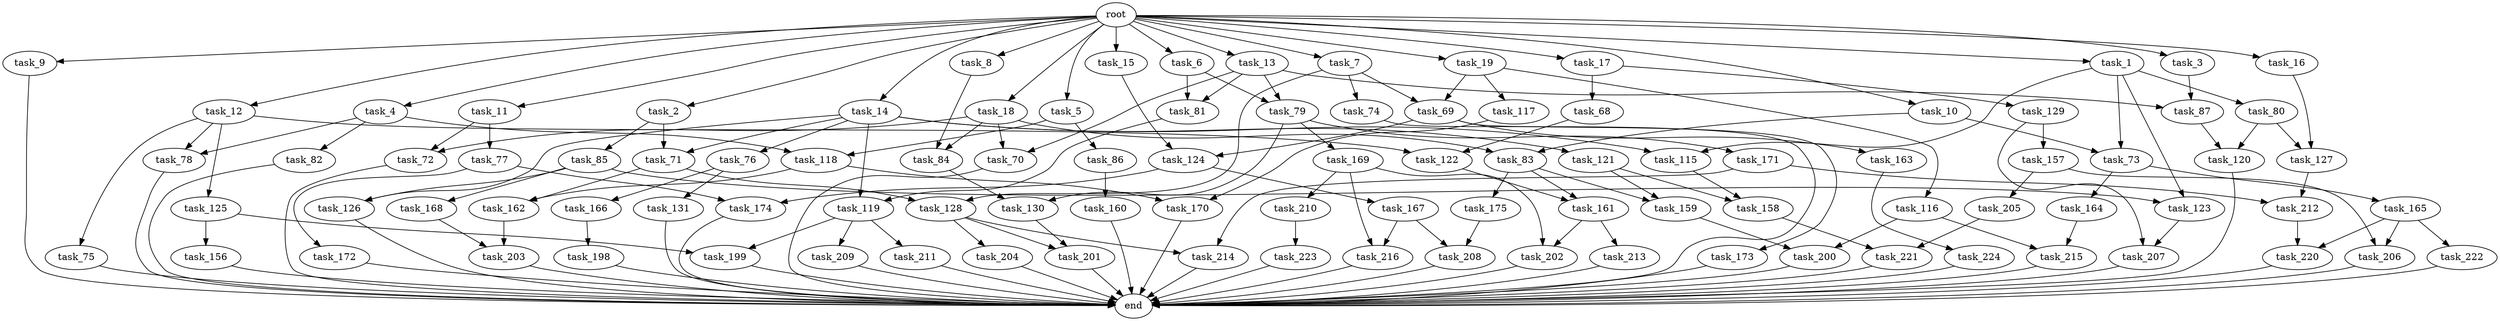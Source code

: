 digraph G {
  root [size="0.000000"];
  task_1 [size="102.400000"];
  task_2 [size="102.400000"];
  task_3 [size="102.400000"];
  task_4 [size="102.400000"];
  task_5 [size="102.400000"];
  task_6 [size="102.400000"];
  task_7 [size="102.400000"];
  task_8 [size="102.400000"];
  task_9 [size="102.400000"];
  task_10 [size="102.400000"];
  task_11 [size="102.400000"];
  task_12 [size="102.400000"];
  task_13 [size="102.400000"];
  task_14 [size="102.400000"];
  task_15 [size="102.400000"];
  task_16 [size="102.400000"];
  task_17 [size="102.400000"];
  task_18 [size="102.400000"];
  task_19 [size="102.400000"];
  task_68 [size="85899345920.000000"];
  task_69 [size="55834574848.000000"];
  task_70 [size="34359738368.000000"];
  task_71 [size="73014444032.000000"];
  task_72 [size="61847529062.400002"];
  task_73 [size="91053306675.200012"];
  task_74 [size="42090679500.800003"];
  task_75 [size="3435973836.800000"];
  task_76 [size="3435973836.800000"];
  task_77 [size="30923764531.200001"];
  task_78 [size="89335319756.800003"];
  task_79 [size="34359738368.000000"];
  task_80 [size="69578470195.199997"];
  task_81 [size="34359738368.000000"];
  task_82 [size="85899345920.000000"];
  task_83 [size="52398601011.200005"];
  task_84 [size="38654705664.000000"];
  task_85 [size="69578470195.199997"];
  task_86 [size="30923764531.200001"];
  task_87 [size="34359738368.000000"];
  task_115 [size="73014444032.000000"];
  task_116 [size="13743895347.200001"];
  task_117 [size="13743895347.200001"];
  task_118 [size="116823110451.200012"];
  task_119 [size="24910810316.800003"];
  task_120 [size="76450417868.800003"];
  task_121 [size="3435973836.800000"];
  task_122 [size="45526653337.600006"];
  task_123 [size="83322365542.400009"];
  task_124 [size="84181359001.600006"];
  task_125 [size="3435973836.800000"];
  task_126 [size="17179869184.000000"];
  task_127 [size="140874927308.800018"];
  task_128 [size="45526653337.600006"];
  task_129 [size="85899345920.000000"];
  task_130 [size="55834574848.000000"];
  task_131 [size="85899345920.000000"];
  task_156 [size="7730941132.800000"];
  task_157 [size="42090679500.800003"];
  task_158 [size="52398601011.200005"];
  task_159 [size="100502234726.400009"];
  task_160 [size="13743895347.200001"];
  task_161 [size="111669149696.000000"];
  task_162 [size="45526653337.600006"];
  task_163 [size="42090679500.800003"];
  task_164 [size="85899345920.000000"];
  task_165 [size="85899345920.000000"];
  task_166 [size="85899345920.000000"];
  task_167 [size="30923764531.200001"];
  task_168 [size="13743895347.200001"];
  task_169 [size="13743895347.200001"];
  task_170 [size="84181359001.600006"];
  task_171 [size="13743895347.200001"];
  task_172 [size="30923764531.200001"];
  task_173 [size="42090679500.800003"];
  task_174 [size="61847529062.400002"];
  task_175 [size="69578470195.199997"];
  task_198 [size="69578470195.199997"];
  task_199 [size="77309411328.000000"];
  task_200 [size="100502234726.400009"];
  task_201 [size="89335319756.800003"];
  task_202 [size="45526653337.600006"];
  task_203 [size="107374182400.000000"];
  task_204 [size="85899345920.000000"];
  task_205 [size="3435973836.800000"];
  task_206 [size="6871947673.600000"];
  task_207 [size="84181359001.600006"];
  task_208 [size="127990025420.800003"];
  task_209 [size="69578470195.199997"];
  task_210 [size="3435973836.800000"];
  task_211 [size="69578470195.199997"];
  task_212 [size="85899345920.000000"];
  task_213 [size="42090679500.800003"];
  task_214 [size="140874927308.800018"];
  task_215 [size="85899345920.000000"];
  task_216 [size="45526653337.600006"];
  task_220 [size="89335319756.800003"];
  task_221 [size="99643241267.200012"];
  task_222 [size="3435973836.800000"];
  task_223 [size="69578470195.199997"];
  task_224 [size="21474836480.000000"];
  end [size="0.000000"];

  root -> task_1 [size="1.000000"];
  root -> task_2 [size="1.000000"];
  root -> task_3 [size="1.000000"];
  root -> task_4 [size="1.000000"];
  root -> task_5 [size="1.000000"];
  root -> task_6 [size="1.000000"];
  root -> task_7 [size="1.000000"];
  root -> task_8 [size="1.000000"];
  root -> task_9 [size="1.000000"];
  root -> task_10 [size="1.000000"];
  root -> task_11 [size="1.000000"];
  root -> task_12 [size="1.000000"];
  root -> task_13 [size="1.000000"];
  root -> task_14 [size="1.000000"];
  root -> task_15 [size="1.000000"];
  root -> task_16 [size="1.000000"];
  root -> task_17 [size="1.000000"];
  root -> task_18 [size="1.000000"];
  root -> task_19 [size="1.000000"];
  task_1 -> task_73 [size="679477248.000000"];
  task_1 -> task_80 [size="679477248.000000"];
  task_1 -> task_115 [size="679477248.000000"];
  task_1 -> task_123 [size="679477248.000000"];
  task_2 -> task_71 [size="679477248.000000"];
  task_2 -> task_85 [size="679477248.000000"];
  task_3 -> task_87 [size="301989888.000000"];
  task_4 -> task_78 [size="838860800.000000"];
  task_4 -> task_82 [size="838860800.000000"];
  task_4 -> task_118 [size="838860800.000000"];
  task_5 -> task_86 [size="301989888.000000"];
  task_5 -> task_118 [size="301989888.000000"];
  task_6 -> task_79 [size="301989888.000000"];
  task_6 -> task_81 [size="301989888.000000"];
  task_7 -> task_69 [size="411041792.000000"];
  task_7 -> task_74 [size="411041792.000000"];
  task_7 -> task_128 [size="411041792.000000"];
  task_8 -> task_84 [size="75497472.000000"];
  task_9 -> end [size="1.000000"];
  task_10 -> task_73 [size="209715200.000000"];
  task_10 -> task_83 [size="209715200.000000"];
  task_11 -> task_72 [size="301989888.000000"];
  task_11 -> task_77 [size="301989888.000000"];
  task_12 -> task_75 [size="33554432.000000"];
  task_12 -> task_78 [size="33554432.000000"];
  task_12 -> task_122 [size="33554432.000000"];
  task_12 -> task_125 [size="33554432.000000"];
  task_13 -> task_70 [size="33554432.000000"];
  task_13 -> task_79 [size="33554432.000000"];
  task_13 -> task_81 [size="33554432.000000"];
  task_13 -> task_87 [size="33554432.000000"];
  task_14 -> task_71 [size="33554432.000000"];
  task_14 -> task_76 [size="33554432.000000"];
  task_14 -> task_115 [size="33554432.000000"];
  task_14 -> task_119 [size="33554432.000000"];
  task_14 -> task_121 [size="33554432.000000"];
  task_14 -> task_126 [size="33554432.000000"];
  task_15 -> task_124 [size="411041792.000000"];
  task_16 -> task_127 [size="838860800.000000"];
  task_17 -> task_68 [size="838860800.000000"];
  task_17 -> task_129 [size="838860800.000000"];
  task_18 -> task_70 [size="301989888.000000"];
  task_18 -> task_72 [size="301989888.000000"];
  task_18 -> task_83 [size="301989888.000000"];
  task_18 -> task_84 [size="301989888.000000"];
  task_19 -> task_69 [size="134217728.000000"];
  task_19 -> task_116 [size="134217728.000000"];
  task_19 -> task_117 [size="134217728.000000"];
  task_68 -> task_122 [size="411041792.000000"];
  task_69 -> task_124 [size="411041792.000000"];
  task_69 -> task_163 [size="411041792.000000"];
  task_69 -> task_173 [size="411041792.000000"];
  task_70 -> end [size="1.000000"];
  task_71 -> task_128 [size="33554432.000000"];
  task_71 -> task_162 [size="33554432.000000"];
  task_72 -> end [size="1.000000"];
  task_73 -> task_164 [size="838860800.000000"];
  task_73 -> task_165 [size="838860800.000000"];
  task_74 -> end [size="1.000000"];
  task_75 -> end [size="1.000000"];
  task_76 -> task_131 [size="838860800.000000"];
  task_76 -> task_166 [size="838860800.000000"];
  task_77 -> task_172 [size="301989888.000000"];
  task_77 -> task_174 [size="301989888.000000"];
  task_78 -> end [size="1.000000"];
  task_79 -> task_130 [size="134217728.000000"];
  task_79 -> task_169 [size="134217728.000000"];
  task_79 -> task_171 [size="134217728.000000"];
  task_80 -> task_120 [size="536870912.000000"];
  task_80 -> task_127 [size="536870912.000000"];
  task_81 -> task_119 [size="209715200.000000"];
  task_82 -> end [size="1.000000"];
  task_83 -> task_159 [size="679477248.000000"];
  task_83 -> task_161 [size="679477248.000000"];
  task_83 -> task_175 [size="679477248.000000"];
  task_84 -> task_130 [size="411041792.000000"];
  task_85 -> task_123 [size="134217728.000000"];
  task_85 -> task_126 [size="134217728.000000"];
  task_85 -> task_168 [size="134217728.000000"];
  task_86 -> task_160 [size="134217728.000000"];
  task_87 -> task_120 [size="209715200.000000"];
  task_115 -> task_158 [size="209715200.000000"];
  task_116 -> task_200 [size="301989888.000000"];
  task_116 -> task_215 [size="301989888.000000"];
  task_117 -> task_170 [size="411041792.000000"];
  task_118 -> task_162 [size="411041792.000000"];
  task_118 -> task_170 [size="411041792.000000"];
  task_119 -> task_199 [size="679477248.000000"];
  task_119 -> task_209 [size="679477248.000000"];
  task_119 -> task_211 [size="679477248.000000"];
  task_120 -> end [size="1.000000"];
  task_121 -> task_158 [size="301989888.000000"];
  task_121 -> task_159 [size="301989888.000000"];
  task_122 -> task_161 [size="411041792.000000"];
  task_123 -> task_207 [size="411041792.000000"];
  task_124 -> task_167 [size="301989888.000000"];
  task_124 -> task_174 [size="301989888.000000"];
  task_125 -> task_156 [size="75497472.000000"];
  task_125 -> task_199 [size="75497472.000000"];
  task_126 -> end [size="1.000000"];
  task_127 -> task_212 [size="301989888.000000"];
  task_128 -> task_201 [size="838860800.000000"];
  task_128 -> task_204 [size="838860800.000000"];
  task_128 -> task_214 [size="838860800.000000"];
  task_129 -> task_157 [size="411041792.000000"];
  task_129 -> task_207 [size="411041792.000000"];
  task_130 -> task_201 [size="33554432.000000"];
  task_131 -> end [size="1.000000"];
  task_156 -> end [size="1.000000"];
  task_157 -> task_205 [size="33554432.000000"];
  task_157 -> task_206 [size="33554432.000000"];
  task_158 -> task_221 [size="134217728.000000"];
  task_159 -> task_200 [size="679477248.000000"];
  task_160 -> end [size="1.000000"];
  task_161 -> task_202 [size="411041792.000000"];
  task_161 -> task_213 [size="411041792.000000"];
  task_162 -> task_203 [size="209715200.000000"];
  task_163 -> task_224 [size="209715200.000000"];
  task_164 -> task_215 [size="536870912.000000"];
  task_165 -> task_206 [size="33554432.000000"];
  task_165 -> task_220 [size="33554432.000000"];
  task_165 -> task_222 [size="33554432.000000"];
  task_166 -> task_198 [size="679477248.000000"];
  task_167 -> task_208 [size="411041792.000000"];
  task_167 -> task_216 [size="411041792.000000"];
  task_168 -> task_203 [size="838860800.000000"];
  task_169 -> task_202 [size="33554432.000000"];
  task_169 -> task_210 [size="33554432.000000"];
  task_169 -> task_216 [size="33554432.000000"];
  task_170 -> end [size="1.000000"];
  task_171 -> task_212 [size="536870912.000000"];
  task_171 -> task_214 [size="536870912.000000"];
  task_172 -> end [size="1.000000"];
  task_173 -> end [size="1.000000"];
  task_174 -> end [size="1.000000"];
  task_175 -> task_208 [size="838860800.000000"];
  task_198 -> end [size="1.000000"];
  task_199 -> end [size="1.000000"];
  task_200 -> end [size="1.000000"];
  task_201 -> end [size="1.000000"];
  task_202 -> end [size="1.000000"];
  task_203 -> end [size="1.000000"];
  task_204 -> end [size="1.000000"];
  task_205 -> task_221 [size="838860800.000000"];
  task_206 -> end [size="1.000000"];
  task_207 -> end [size="1.000000"];
  task_208 -> end [size="1.000000"];
  task_209 -> end [size="1.000000"];
  task_210 -> task_223 [size="679477248.000000"];
  task_211 -> end [size="1.000000"];
  task_212 -> task_220 [size="838860800.000000"];
  task_213 -> end [size="1.000000"];
  task_214 -> end [size="1.000000"];
  task_215 -> end [size="1.000000"];
  task_216 -> end [size="1.000000"];
  task_220 -> end [size="1.000000"];
  task_221 -> end [size="1.000000"];
  task_222 -> end [size="1.000000"];
  task_223 -> end [size="1.000000"];
  task_224 -> end [size="1.000000"];
}
